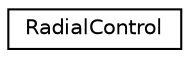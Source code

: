 digraph G
{
  edge [fontname="Helvetica",fontsize="10",labelfontname="Helvetica",labelfontsize="10"];
  node [fontname="Helvetica",fontsize="10",shape=record];
  rankdir=LR;
  Node1 [label="RadialControl",height=0.2,width=0.4,color="black", fillcolor="white", style="filled",URL="$d3/d02/structRadialControl.html"];
}
